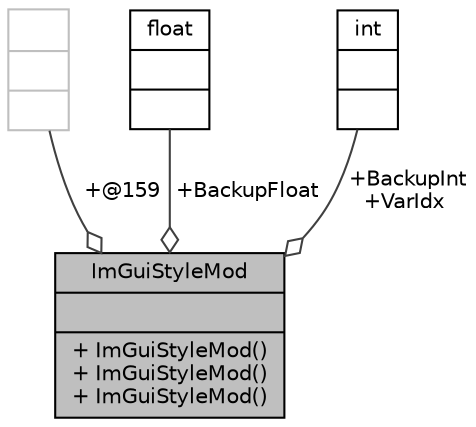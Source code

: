 digraph "ImGuiStyleMod"
{
 // INTERACTIVE_SVG=YES
  bgcolor="transparent";
  edge [fontname="Helvetica",fontsize="10",labelfontname="Helvetica",labelfontsize="10"];
  node [fontname="Helvetica",fontsize="10",shape=record];
  Node1 [label="{ImGuiStyleMod\n||+ ImGuiStyleMod()\l+ ImGuiStyleMod()\l+ ImGuiStyleMod()\l}",height=0.2,width=0.4,color="black", fillcolor="grey75", style="filled" fontcolor="black"];
  Node2 -> Node1 [color="grey25",fontsize="10",style="solid",label=" +@159" ,arrowhead="odiamond",fontname="Helvetica"];
  Node2 [label="{\n||}",height=0.2,width=0.4,color="grey75"];
  Node3 -> Node1 [color="grey25",fontsize="10",style="solid",label=" +BackupFloat" ,arrowhead="odiamond",fontname="Helvetica"];
  Node3 [label="{float\n||}",height=0.2,width=0.4,color="black",URL="$d4/dc3/classfloat.html"];
  Node4 -> Node1 [color="grey25",fontsize="10",style="solid",label=" +BackupInt\n+VarIdx" ,arrowhead="odiamond",fontname="Helvetica"];
  Node4 [label="{int\n||}",height=0.2,width=0.4,color="black",URL="$d1/da0/classint.html"];
}
